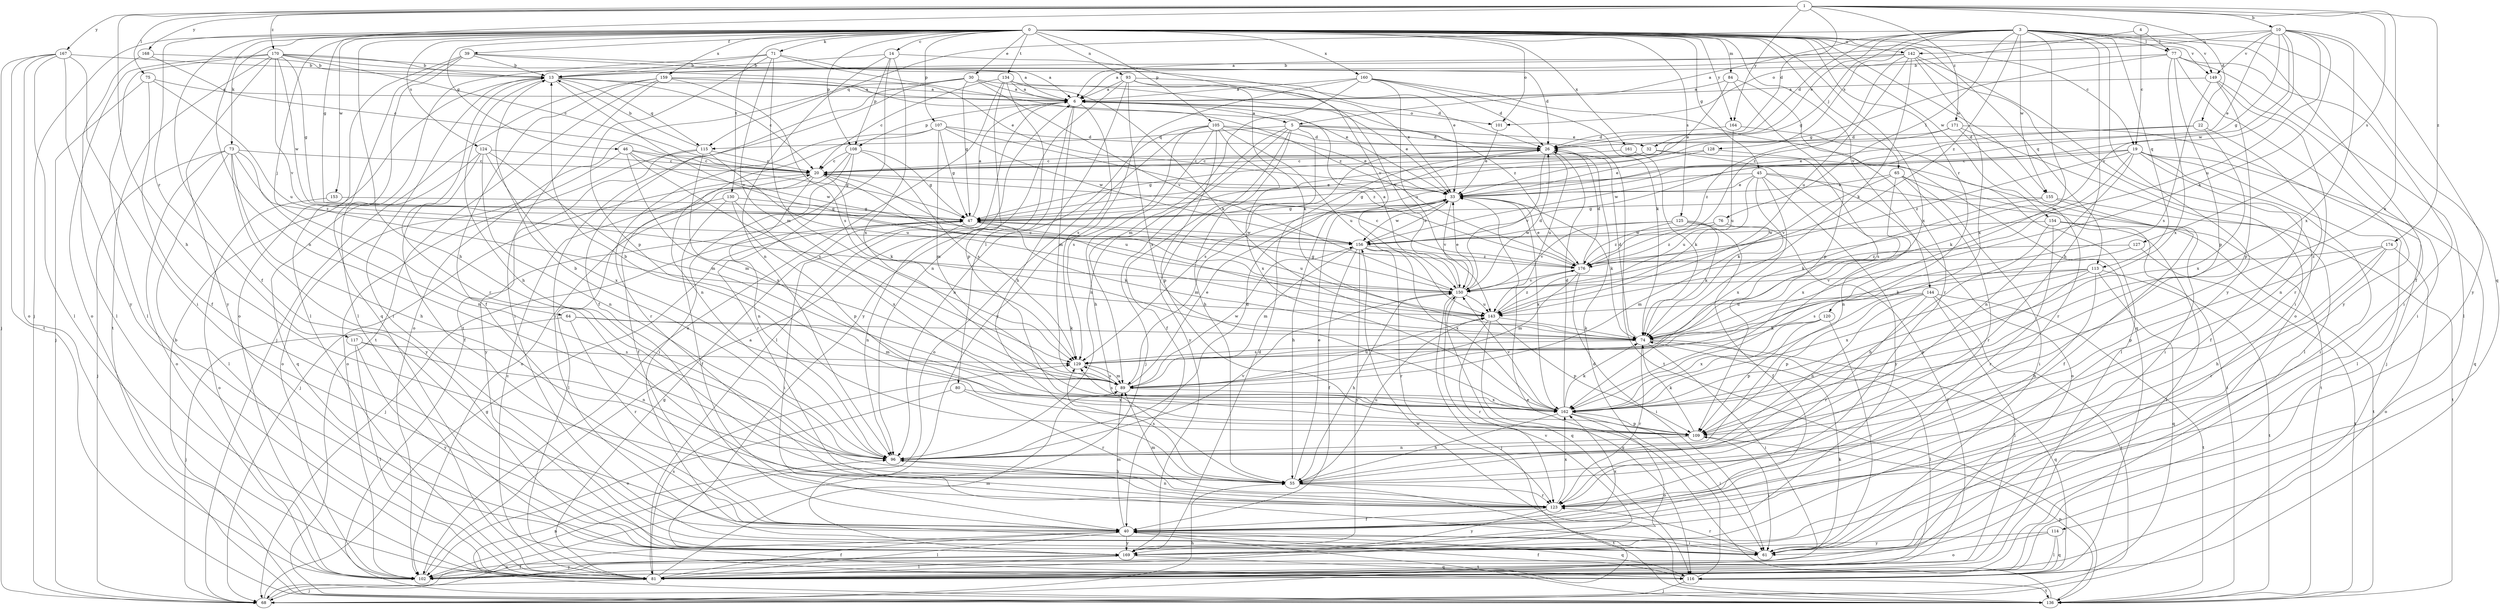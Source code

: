 strict digraph  {
0;
1;
3;
4;
5;
6;
10;
13;
14;
19;
20;
22;
26;
30;
32;
33;
39;
40;
45;
46;
47;
55;
61;
64;
65;
68;
71;
73;
74;
75;
76;
77;
80;
81;
84;
89;
93;
96;
101;
102;
105;
107;
108;
109;
113;
114;
115;
116;
117;
120;
123;
124;
125;
127;
128;
129;
130;
134;
136;
142;
143;
144;
149;
150;
153;
154;
155;
156;
159;
160;
161;
162;
164;
167;
168;
169;
170;
171;
174;
176;
0 -> 14  [label=c];
0 -> 19  [label=c];
0 -> 30  [label=e];
0 -> 39  [label=f];
0 -> 40  [label=f];
0 -> 45  [label=g];
0 -> 46  [label=g];
0 -> 55  [label=h];
0 -> 64  [label=j];
0 -> 65  [label=j];
0 -> 68  [label=j];
0 -> 71  [label=k];
0 -> 73  [label=k];
0 -> 84  [label=m];
0 -> 93  [label=n];
0 -> 96  [label=n];
0 -> 101  [label=o];
0 -> 105  [label=p];
0 -> 107  [label=p];
0 -> 108  [label=p];
0 -> 113  [label=q];
0 -> 117  [label=r];
0 -> 120  [label=r];
0 -> 124  [label=s];
0 -> 125  [label=s];
0 -> 130  [label=t];
0 -> 134  [label=t];
0 -> 142  [label=u];
0 -> 144  [label=v];
0 -> 149  [label=v];
0 -> 153  [label=w];
0 -> 154  [label=w];
0 -> 155  [label=w];
0 -> 159  [label=x];
0 -> 160  [label=x];
0 -> 161  [label=x];
0 -> 162  [label=x];
0 -> 164  [label=y];
1 -> 10  [label=b];
1 -> 22  [label=d];
1 -> 26  [label=d];
1 -> 47  [label=g];
1 -> 55  [label=h];
1 -> 75  [label=l];
1 -> 127  [label=s];
1 -> 162  [label=x];
1 -> 164  [label=y];
1 -> 167  [label=y];
1 -> 168  [label=y];
1 -> 170  [label=z];
1 -> 171  [label=z];
1 -> 174  [label=z];
3 -> 5  [label=a];
3 -> 26  [label=d];
3 -> 32  [label=e];
3 -> 40  [label=f];
3 -> 47  [label=g];
3 -> 55  [label=h];
3 -> 76  [label=l];
3 -> 77  [label=l];
3 -> 89  [label=m];
3 -> 113  [label=q];
3 -> 114  [label=q];
3 -> 115  [label=q];
3 -> 128  [label=s];
3 -> 149  [label=v];
3 -> 155  [label=w];
3 -> 169  [label=y];
3 -> 176  [label=z];
4 -> 19  [label=c];
4 -> 77  [label=l];
4 -> 101  [label=o];
5 -> 26  [label=d];
5 -> 32  [label=e];
5 -> 40  [label=f];
5 -> 55  [label=h];
5 -> 68  [label=j];
5 -> 96  [label=n];
5 -> 115  [label=q];
5 -> 136  [label=t];
5 -> 169  [label=y];
6 -> 5  [label=a];
6 -> 33  [label=e];
6 -> 80  [label=l];
6 -> 81  [label=l];
6 -> 89  [label=m];
6 -> 101  [label=o];
6 -> 108  [label=p];
6 -> 129  [label=s];
10 -> 6  [label=a];
10 -> 33  [label=e];
10 -> 47  [label=g];
10 -> 74  [label=k];
10 -> 142  [label=u];
10 -> 143  [label=u];
10 -> 149  [label=v];
10 -> 150  [label=v];
10 -> 156  [label=w];
10 -> 162  [label=x];
10 -> 169  [label=y];
13 -> 6  [label=a];
13 -> 20  [label=c];
13 -> 55  [label=h];
13 -> 61  [label=i];
13 -> 115  [label=q];
13 -> 123  [label=r];
13 -> 150  [label=v];
14 -> 13  [label=b];
14 -> 96  [label=n];
14 -> 108  [label=p];
14 -> 136  [label=t];
14 -> 150  [label=v];
14 -> 162  [label=x];
19 -> 20  [label=c];
19 -> 40  [label=f];
19 -> 61  [label=i];
19 -> 74  [label=k];
19 -> 81  [label=l];
19 -> 96  [label=n];
19 -> 116  [label=q];
19 -> 156  [label=w];
19 -> 176  [label=z];
20 -> 33  [label=e];
20 -> 40  [label=f];
20 -> 68  [label=j];
20 -> 74  [label=k];
20 -> 96  [label=n];
20 -> 143  [label=u];
22 -> 26  [label=d];
22 -> 33  [label=e];
22 -> 96  [label=n];
22 -> 162  [label=x];
26 -> 20  [label=c];
26 -> 129  [label=s];
26 -> 143  [label=u];
26 -> 150  [label=v];
30 -> 6  [label=a];
30 -> 40  [label=f];
30 -> 47  [label=g];
30 -> 61  [label=i];
30 -> 102  [label=o];
30 -> 150  [label=v];
30 -> 176  [label=z];
32 -> 20  [label=c];
32 -> 47  [label=g];
32 -> 61  [label=i];
32 -> 96  [label=n];
33 -> 47  [label=g];
33 -> 55  [label=h];
33 -> 74  [label=k];
33 -> 89  [label=m];
33 -> 150  [label=v];
33 -> 156  [label=w];
33 -> 162  [label=x];
39 -> 6  [label=a];
39 -> 13  [label=b];
39 -> 26  [label=d];
39 -> 81  [label=l];
39 -> 102  [label=o];
39 -> 116  [label=q];
40 -> 61  [label=i];
40 -> 81  [label=l];
40 -> 89  [label=m];
40 -> 116  [label=q];
40 -> 136  [label=t];
40 -> 162  [label=x];
40 -> 169  [label=y];
45 -> 33  [label=e];
45 -> 47  [label=g];
45 -> 74  [label=k];
45 -> 102  [label=o];
45 -> 136  [label=t];
45 -> 143  [label=u];
45 -> 162  [label=x];
45 -> 169  [label=y];
46 -> 20  [label=c];
46 -> 47  [label=g];
46 -> 89  [label=m];
46 -> 102  [label=o];
46 -> 129  [label=s];
46 -> 156  [label=w];
47 -> 6  [label=a];
47 -> 61  [label=i];
47 -> 68  [label=j];
47 -> 74  [label=k];
47 -> 96  [label=n];
47 -> 143  [label=u];
47 -> 156  [label=w];
55 -> 33  [label=e];
55 -> 123  [label=r];
55 -> 129  [label=s];
55 -> 136  [label=t];
55 -> 143  [label=u];
61 -> 123  [label=r];
64 -> 68  [label=j];
64 -> 74  [label=k];
64 -> 89  [label=m];
64 -> 123  [label=r];
65 -> 33  [label=e];
65 -> 61  [label=i];
65 -> 123  [label=r];
65 -> 136  [label=t];
65 -> 150  [label=v];
65 -> 162  [label=x];
68 -> 40  [label=f];
68 -> 47  [label=g];
68 -> 55  [label=h];
71 -> 13  [label=b];
71 -> 33  [label=e];
71 -> 81  [label=l];
71 -> 89  [label=m];
71 -> 109  [label=p];
71 -> 129  [label=s];
71 -> 176  [label=z];
73 -> 20  [label=c];
73 -> 55  [label=h];
73 -> 68  [label=j];
73 -> 81  [label=l];
73 -> 96  [label=n];
73 -> 102  [label=o];
73 -> 169  [label=y];
73 -> 176  [label=z];
74 -> 26  [label=d];
74 -> 61  [label=i];
74 -> 81  [label=l];
74 -> 116  [label=q];
74 -> 123  [label=r];
74 -> 129  [label=s];
75 -> 6  [label=a];
75 -> 40  [label=f];
75 -> 68  [label=j];
75 -> 143  [label=u];
76 -> 89  [label=m];
76 -> 156  [label=w];
76 -> 176  [label=z];
77 -> 13  [label=b];
77 -> 47  [label=g];
77 -> 61  [label=i];
77 -> 81  [label=l];
77 -> 109  [label=p];
77 -> 162  [label=x];
77 -> 169  [label=y];
80 -> 102  [label=o];
80 -> 123  [label=r];
80 -> 162  [label=x];
81 -> 20  [label=c];
81 -> 40  [label=f];
81 -> 47  [label=g];
81 -> 68  [label=j];
81 -> 74  [label=k];
81 -> 89  [label=m];
81 -> 129  [label=s];
81 -> 150  [label=v];
84 -> 6  [label=a];
84 -> 33  [label=e];
84 -> 109  [label=p];
84 -> 123  [label=r];
89 -> 33  [label=e];
89 -> 129  [label=s];
89 -> 143  [label=u];
89 -> 156  [label=w];
89 -> 162  [label=x];
93 -> 6  [label=a];
93 -> 26  [label=d];
93 -> 55  [label=h];
93 -> 74  [label=k];
93 -> 150  [label=v];
93 -> 162  [label=x];
93 -> 169  [label=y];
96 -> 13  [label=b];
96 -> 26  [label=d];
96 -> 55  [label=h];
96 -> 150  [label=v];
101 -> 33  [label=e];
102 -> 6  [label=a];
102 -> 169  [label=y];
105 -> 26  [label=d];
105 -> 33  [label=e];
105 -> 55  [label=h];
105 -> 96  [label=n];
105 -> 102  [label=o];
105 -> 109  [label=p];
105 -> 129  [label=s];
105 -> 143  [label=u];
105 -> 162  [label=x];
107 -> 26  [label=d];
107 -> 47  [label=g];
107 -> 89  [label=m];
107 -> 96  [label=n];
107 -> 123  [label=r];
107 -> 156  [label=w];
107 -> 176  [label=z];
108 -> 20  [label=c];
108 -> 47  [label=g];
108 -> 61  [label=i];
108 -> 102  [label=o];
108 -> 123  [label=r];
108 -> 129  [label=s];
109 -> 13  [label=b];
109 -> 61  [label=i];
109 -> 74  [label=k];
109 -> 96  [label=n];
113 -> 55  [label=h];
113 -> 109  [label=p];
113 -> 116  [label=q];
113 -> 129  [label=s];
113 -> 136  [label=t];
113 -> 150  [label=v];
113 -> 162  [label=x];
114 -> 81  [label=l];
114 -> 102  [label=o];
114 -> 116  [label=q];
114 -> 169  [label=y];
115 -> 13  [label=b];
115 -> 20  [label=c];
115 -> 102  [label=o];
115 -> 143  [label=u];
115 -> 162  [label=x];
115 -> 169  [label=y];
116 -> 26  [label=d];
116 -> 40  [label=f];
116 -> 68  [label=j];
116 -> 136  [label=t];
117 -> 81  [label=l];
117 -> 96  [label=n];
117 -> 129  [label=s];
117 -> 169  [label=y];
120 -> 61  [label=i];
120 -> 74  [label=k];
120 -> 109  [label=p];
120 -> 162  [label=x];
123 -> 40  [label=f];
123 -> 89  [label=m];
123 -> 96  [label=n];
123 -> 162  [label=x];
123 -> 169  [label=y];
124 -> 20  [label=c];
124 -> 40  [label=f];
124 -> 89  [label=m];
124 -> 96  [label=n];
124 -> 116  [label=q];
124 -> 162  [label=x];
125 -> 40  [label=f];
125 -> 74  [label=k];
125 -> 81  [label=l];
125 -> 150  [label=v];
125 -> 156  [label=w];
125 -> 176  [label=z];
127 -> 74  [label=k];
127 -> 136  [label=t];
127 -> 176  [label=z];
128 -> 20  [label=c];
128 -> 33  [label=e];
128 -> 129  [label=s];
129 -> 89  [label=m];
130 -> 40  [label=f];
130 -> 47  [label=g];
130 -> 81  [label=l];
130 -> 109  [label=p];
130 -> 162  [label=x];
134 -> 6  [label=a];
134 -> 20  [label=c];
134 -> 33  [label=e];
134 -> 74  [label=k];
134 -> 96  [label=n];
134 -> 102  [label=o];
134 -> 109  [label=p];
136 -> 13  [label=b];
136 -> 33  [label=e];
136 -> 96  [label=n];
136 -> 109  [label=p];
136 -> 156  [label=w];
142 -> 6  [label=a];
142 -> 13  [label=b];
142 -> 61  [label=i];
142 -> 74  [label=k];
142 -> 102  [label=o];
142 -> 143  [label=u];
142 -> 162  [label=x];
142 -> 176  [label=z];
143 -> 74  [label=k];
143 -> 109  [label=p];
143 -> 116  [label=q];
143 -> 123  [label=r];
143 -> 176  [label=z];
144 -> 68  [label=j];
144 -> 81  [label=l];
144 -> 96  [label=n];
144 -> 109  [label=p];
144 -> 123  [label=r];
144 -> 136  [label=t];
144 -> 143  [label=u];
149 -> 6  [label=a];
149 -> 61  [label=i];
149 -> 109  [label=p];
149 -> 123  [label=r];
149 -> 129  [label=s];
150 -> 6  [label=a];
150 -> 20  [label=c];
150 -> 26  [label=d];
150 -> 33  [label=e];
150 -> 47  [label=g];
150 -> 55  [label=h];
150 -> 68  [label=j];
150 -> 116  [label=q];
150 -> 143  [label=u];
153 -> 47  [label=g];
153 -> 102  [label=o];
154 -> 55  [label=h];
154 -> 81  [label=l];
154 -> 123  [label=r];
154 -> 136  [label=t];
154 -> 156  [label=w];
155 -> 40  [label=f];
155 -> 47  [label=g];
155 -> 74  [label=k];
155 -> 136  [label=t];
156 -> 33  [label=e];
156 -> 40  [label=f];
156 -> 89  [label=m];
156 -> 123  [label=r];
156 -> 162  [label=x];
156 -> 169  [label=y];
156 -> 176  [label=z];
159 -> 6  [label=a];
159 -> 33  [label=e];
159 -> 40  [label=f];
159 -> 61  [label=i];
159 -> 68  [label=j];
159 -> 129  [label=s];
159 -> 136  [label=t];
160 -> 6  [label=a];
160 -> 26  [label=d];
160 -> 74  [label=k];
160 -> 89  [label=m];
160 -> 116  [label=q];
160 -> 143  [label=u];
160 -> 169  [label=y];
161 -> 20  [label=c];
161 -> 74  [label=k];
162 -> 26  [label=d];
162 -> 55  [label=h];
162 -> 61  [label=i];
162 -> 74  [label=k];
162 -> 102  [label=o];
162 -> 109  [label=p];
162 -> 129  [label=s];
162 -> 150  [label=v];
164 -> 26  [label=d];
164 -> 81  [label=l];
164 -> 143  [label=u];
167 -> 13  [label=b];
167 -> 61  [label=i];
167 -> 68  [label=j];
167 -> 81  [label=l];
167 -> 102  [label=o];
167 -> 136  [label=t];
167 -> 169  [label=y];
168 -> 13  [label=b];
168 -> 20  [label=c];
168 -> 81  [label=l];
169 -> 26  [label=d];
169 -> 81  [label=l];
169 -> 102  [label=o];
169 -> 116  [label=q];
170 -> 6  [label=a];
170 -> 13  [label=b];
170 -> 20  [label=c];
170 -> 33  [label=e];
170 -> 47  [label=g];
170 -> 81  [label=l];
170 -> 102  [label=o];
170 -> 136  [label=t];
170 -> 150  [label=v];
170 -> 156  [label=w];
170 -> 169  [label=y];
171 -> 26  [label=d];
171 -> 68  [label=j];
171 -> 81  [label=l];
171 -> 123  [label=r];
171 -> 176  [label=z];
174 -> 55  [label=h];
174 -> 102  [label=o];
174 -> 109  [label=p];
174 -> 123  [label=r];
174 -> 176  [label=z];
176 -> 20  [label=c];
176 -> 26  [label=d];
176 -> 33  [label=e];
176 -> 61  [label=i];
176 -> 89  [label=m];
176 -> 150  [label=v];
}
